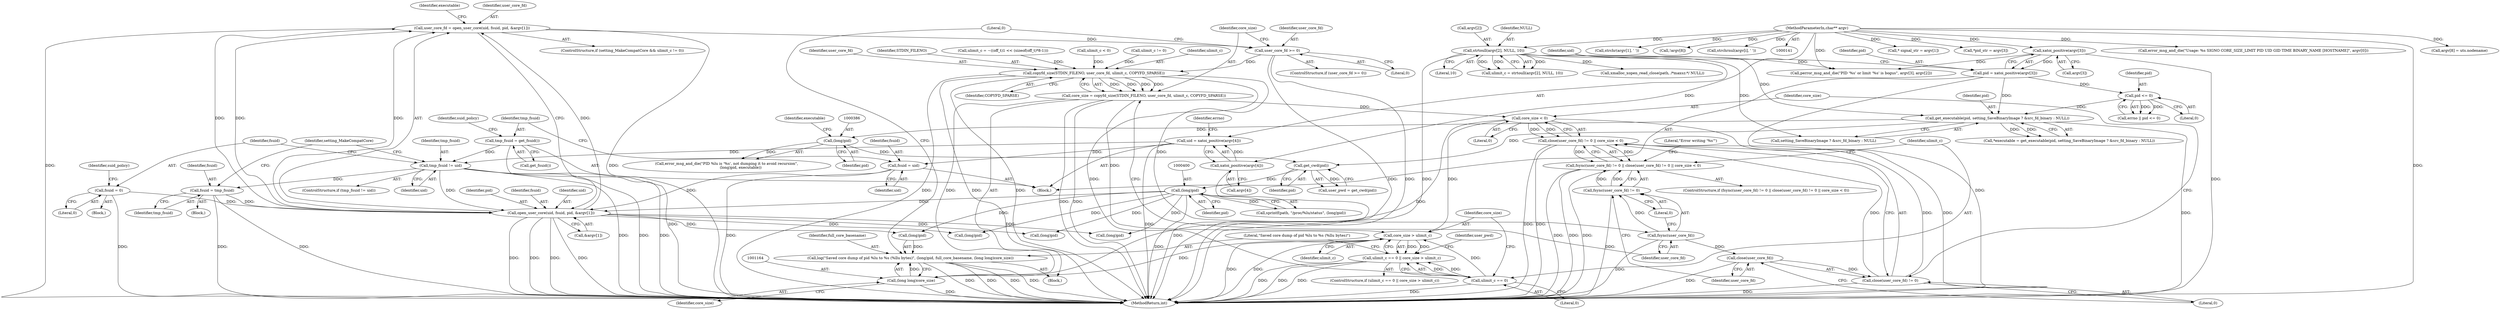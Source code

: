 digraph "0_abrt_80408e9e24a1c10f85fd969e1853e0f192157f92_0@API" {
"1000441" [label="(Call,user_core_fd = open_user_core(uid, fsuid, pid, &argv[1]))"];
"1000443" [label="(Call,open_user_core(uid, fsuid, pid, &argv[1]))"];
"1000420" [label="(Call,tmp_fsuid != uid)"];
"1000412" [label="(Call,tmp_fsuid = get_fsuid())"];
"1000307" [label="(Call,uid = xatoi_positive(argv[4]))"];
"1000309" [label="(Call,xatoi_positive(argv[4]))"];
"1000143" [label="(MethodParameterIn,char** argv)"];
"1000408" [label="(Call,fsuid = uid)"];
"1000424" [label="(Call,fsuid = 0)"];
"1000432" [label="(Call,fsuid = tmp_fsuid)"];
"1000399" [label="(Call,(long)pid)"];
"1000391" [label="(Call,get_cwd(pid))"];
"1000369" [label="(Call,get_executable(pid, setting_SaveBinaryImage ? &src_fd_binary : NULL))"];
"1000300" [label="(Call,pid = xatoi_positive(argv[3]))"];
"1000302" [label="(Call,xatoi_positive(argv[3]))"];
"1000316" [label="(Call,pid <= 0)"];
"1000269" [label="(Call,strtoull(argv[2], NULL, 10))"];
"1000385" [label="(Call,(long)pid)"];
"1001106" [label="(Call,user_core_fd >= 0)"];
"1001113" [label="(Call,copyfd_size(STDIN_FILENO, user_core_fd, ulimit_c, COPYFD_SPARSE))"];
"1001111" [label="(Call,core_size = copyfd_size(STDIN_FILENO, user_core_fd, ulimit_c, COPYFD_SPARSE))"];
"1001129" [label="(Call,core_size < 0)"];
"1001124" [label="(Call,close(user_core_fd) != 0 || core_size < 0)"];
"1001119" [label="(Call,fsync(user_core_fd) != 0 || close(user_core_fd) != 0 || core_size < 0)"];
"1001147" [label="(Call,core_size > ulimit_c)"];
"1001143" [label="(Call,ulimit_c == 0 || core_size > ulimit_c)"];
"1001163" [label="(Call,(long long)core_size)"];
"1001157" [label="(Call,log(\"Saved core dump of pid %lu to %s (%llu bytes)\", (long)pid, full_core_basename, (long long)core_size))"];
"1001121" [label="(Call,fsync(user_core_fd))"];
"1001120" [label="(Call,fsync(user_core_fd) != 0)"];
"1001126" [label="(Call,close(user_core_fd))"];
"1001125" [label="(Call,close(user_core_fd) != 0)"];
"1001144" [label="(Call,ulimit_c == 0)"];
"1000458" [label="(Call,(long)pid)"];
"1000410" [label="(Identifier,uid)"];
"1000273" [label="(Identifier,NULL)"];
"1001116" [label="(Identifier,ulimit_c)"];
"1000421" [label="(Identifier,tmp_fsuid)"];
"1001115" [label="(Identifier,user_core_fd)"];
"1000303" [label="(Call,argv[3])"];
"1001105" [label="(ControlStructure,if (user_core_fd >= 0))"];
"1000425" [label="(Identifier,fsuid)"];
"1000371" [label="(Call,setting_SaveBinaryImage ? &src_fd_binary : NULL)"];
"1001114" [label="(Identifier,STDIN_FILENO)"];
"1000443" [label="(Call,open_user_core(uid, fsuid, pid, &argv[1]))"];
"1000310" [label="(Call,argv[4])"];
"1000369" [label="(Call,get_executable(pid, setting_SaveBinaryImage ? &src_fd_binary : NULL))"];
"1000446" [label="(Identifier,pid)"];
"1000445" [label="(Identifier,fsuid)"];
"1000426" [label="(Literal,0)"];
"1000302" [label="(Call,xatoi_positive(argv[3]))"];
"1000432" [label="(Call,fsuid = tmp_fsuid)"];
"1000300" [label="(Call,pid = xatoi_positive(argv[3]))"];
"1000270" [label="(Call,argv[2])"];
"1001167" [label="(Literal,0)"];
"1000309" [label="(Call,xatoi_positive(argv[4]))"];
"1001165" [label="(Identifier,core_size)"];
"1001125" [label="(Call,close(user_core_fd) != 0)"];
"1000435" [label="(ControlStructure,if (setting_MakeCompatCore && ulimit_c != 0))"];
"1000256" [label="(Call,* signal_str = argv[1])"];
"1001146" [label="(Literal,0)"];
"1000143" [label="(MethodParameterIn,char** argv)"];
"1000413" [label="(Identifier,tmp_fsuid)"];
"1000431" [label="(Block,)"];
"1001159" [label="(Call,(long)pid)"];
"1000280" [label="(Call,ulimit_c = ~((off_t)1 << (sizeof(off_t)*8-1)))"];
"1000391" [label="(Call,get_cwd(pid))"];
"1000314" [label="(Call,errno || pid <= 0)"];
"1000412" [label="(Call,tmp_fsuid = get_fsuid())"];
"1001126" [label="(Call,close(user_core_fd))"];
"1000269" [label="(Call,strtoull(argv[2], NULL, 10))"];
"1000388" [label="(Identifier,executable)"];
"1001145" [label="(Identifier,ulimit_c)"];
"1001131" [label="(Literal,0)"];
"1000404" [label="(Call,xmalloc_xopen_read_close(path, /*maxsz:*/ NULL))"];
"1000419" [label="(ControlStructure,if (tmp_fsuid != uid))"];
"1000320" [label="(Call,perror_msg_and_die(\"PID '%s' or limit '%s' is bogus\", argv[3], argv[2]))"];
"1001129" [label="(Call,core_size < 0)"];
"1000318" [label="(Literal,0)"];
"1000316" [label="(Call,pid <= 0)"];
"1000387" [label="(Identifier,pid)"];
"1001120" [label="(Call,fsync(user_core_fd) != 0)"];
"1000370" [label="(Identifier,pid)"];
"1000274" [label="(Literal,10)"];
"1001117" [label="(Identifier,COPYFD_SPARSE)"];
"1000276" [label="(Call,ulimit_c < 0)"];
"1001128" [label="(Literal,0)"];
"1000429" [label="(Identifier,suid_policy)"];
"1000294" [label="(Call,*pid_str = argv[3])"];
"1001130" [label="(Identifier,core_size)"];
"1000308" [label="(Identifier,uid)"];
"1001144" [label="(Call,ulimit_c == 0)"];
"1001152" [label="(Identifier,user_pwd)"];
"1000267" [label="(Call,ulimit_c = strtoull(argv[2], NULL, 10))"];
"1000417" [label="(Identifier,suid_policy)"];
"1000453" [label="(Identifier,executable)"];
"1000437" [label="(Identifier,setting_MakeCompatCore)"];
"1000317" [label="(Identifier,pid)"];
"1000399" [label="(Call,(long)pid)"];
"1000401" [label="(Identifier,pid)"];
"1001113" [label="(Call,copyfd_size(STDIN_FILENO, user_core_fd, ulimit_c, COPYFD_SPARSE))"];
"1000423" [label="(Block,)"];
"1000444" [label="(Identifier,uid)"];
"1001111" [label="(Call,core_size = copyfd_size(STDIN_FILENO, user_core_fd, ulimit_c, COPYFD_SPARSE))"];
"1000170" [label="(Call,error_msg_and_die(\"Usage: %s SIGNO CORE_SIZE_LIMIT PID UID GID TIME BINARY_NAME [HOSTNAME]\", argv[0]))"];
"1000301" [label="(Identifier,pid)"];
"1000144" [label="(Block,)"];
"1000353" [label="(Call,argv[8] = uts.nodename)"];
"1001162" [label="(Identifier,full_core_basename)"];
"1001147" [label="(Call,core_size > ulimit_c)"];
"1001112" [label="(Identifier,core_size)"];
"1001106" [label="(Call,user_core_fd >= 0)"];
"1001118" [label="(ControlStructure,if (fsync(user_core_fd) != 0 || close(user_core_fd) != 0 || core_size < 0))"];
"1000447" [label="(Call,&argv[1])"];
"1000408" [label="(Call,fsuid = uid)"];
"1000176" [label="(Call,strchr(argv[1], ' '))"];
"1001127" [label="(Identifier,user_core_fd)"];
"1001157" [label="(Call,log(\"Saved core dump of pid %lu to %s (%llu bytes)\", (long)pid, full_core_basename, (long long)core_size))"];
"1000396" [label="(Call,sprintf(path, \"/proc/%lu/status\", (long)pid))"];
"1001158" [label="(Literal,\"Saved core dump of pid %lu to %s (%llu bytes)\")"];
"1000307" [label="(Call,uid = xatoi_positive(argv[4]))"];
"1001149" [label="(Identifier,ulimit_c)"];
"1001148" [label="(Identifier,core_size)"];
"1000433" [label="(Identifier,fsuid)"];
"1001108" [label="(Literal,0)"];
"1000383" [label="(Call,error_msg_and_die(\"PID %lu is '%s', not dumping it to avoid recursion\",\n                        (long)pid, executable))"];
"1001107" [label="(Identifier,user_core_fd)"];
"1000442" [label="(Identifier,user_core_fd)"];
"1000414" [label="(Call,get_fsuid())"];
"1001122" [label="(Identifier,user_core_fd)"];
"1001119" [label="(Call,fsync(user_core_fd) != 0 || close(user_core_fd) != 0 || core_size < 0)"];
"1001123" [label="(Literal,0)"];
"1000438" [label="(Call,ulimit_c != 0)"];
"1000441" [label="(Call,user_core_fd = open_user_core(uid, fsuid, pid, &argv[1]))"];
"1000385" [label="(Call,(long)pid)"];
"1001121" [label="(Call,fsync(user_core_fd))"];
"1000422" [label="(Identifier,uid)"];
"1000367" [label="(Call,*executable = get_executable(pid, setting_SaveBinaryImage ? &src_fd_binary : NULL))"];
"1000345" [label="(Call,!argv[8])"];
"1001124" [label="(Call,close(user_core_fd) != 0 || core_size < 0)"];
"1000589" [label="(Call,(long)pid)"];
"1001134" [label="(Literal,\"Error writing '%s'\")"];
"1001168" [label="(MethodReturn,int)"];
"1000420" [label="(Call,tmp_fsuid != uid)"];
"1000315" [label="(Identifier,errno)"];
"1001142" [label="(ControlStructure,if (ulimit_c == 0 || core_size > ulimit_c))"];
"1000409" [label="(Identifier,fsuid)"];
"1000195" [label="(Call,strchrnul(argv[i], ' '))"];
"1000610" [label="(Call,(long)pid)"];
"1001163" [label="(Call,(long long)core_size)"];
"1001143" [label="(Call,ulimit_c == 0 || core_size > ulimit_c)"];
"1000392" [label="(Identifier,pid)"];
"1001109" [label="(Block,)"];
"1000424" [label="(Call,fsuid = 0)"];
"1000434" [label="(Identifier,tmp_fsuid)"];
"1000389" [label="(Call,user_pwd = get_cwd(pid))"];
"1000441" -> "1000435"  [label="AST: "];
"1000441" -> "1000443"  [label="CFG: "];
"1000442" -> "1000441"  [label="AST: "];
"1000443" -> "1000441"  [label="AST: "];
"1000453" -> "1000441"  [label="CFG: "];
"1000441" -> "1001168"  [label="DDG: "];
"1000441" -> "1001168"  [label="DDG: "];
"1000443" -> "1000441"  [label="DDG: "];
"1000443" -> "1000441"  [label="DDG: "];
"1000443" -> "1000441"  [label="DDG: "];
"1000443" -> "1000441"  [label="DDG: "];
"1000441" -> "1001106"  [label="DDG: "];
"1000443" -> "1000447"  [label="CFG: "];
"1000444" -> "1000443"  [label="AST: "];
"1000445" -> "1000443"  [label="AST: "];
"1000446" -> "1000443"  [label="AST: "];
"1000447" -> "1000443"  [label="AST: "];
"1000443" -> "1001168"  [label="DDG: "];
"1000443" -> "1001168"  [label="DDG: "];
"1000443" -> "1001168"  [label="DDG: "];
"1000443" -> "1001168"  [label="DDG: "];
"1000420" -> "1000443"  [label="DDG: "];
"1000408" -> "1000443"  [label="DDG: "];
"1000424" -> "1000443"  [label="DDG: "];
"1000432" -> "1000443"  [label="DDG: "];
"1000399" -> "1000443"  [label="DDG: "];
"1000443" -> "1000458"  [label="DDG: "];
"1000443" -> "1000589"  [label="DDG: "];
"1000443" -> "1000610"  [label="DDG: "];
"1000443" -> "1001159"  [label="DDG: "];
"1000420" -> "1000419"  [label="AST: "];
"1000420" -> "1000422"  [label="CFG: "];
"1000421" -> "1000420"  [label="AST: "];
"1000422" -> "1000420"  [label="AST: "];
"1000425" -> "1000420"  [label="CFG: "];
"1000437" -> "1000420"  [label="CFG: "];
"1000420" -> "1001168"  [label="DDG: "];
"1000420" -> "1001168"  [label="DDG: "];
"1000420" -> "1001168"  [label="DDG: "];
"1000412" -> "1000420"  [label="DDG: "];
"1000307" -> "1000420"  [label="DDG: "];
"1000420" -> "1000432"  [label="DDG: "];
"1000412" -> "1000144"  [label="AST: "];
"1000412" -> "1000414"  [label="CFG: "];
"1000413" -> "1000412"  [label="AST: "];
"1000414" -> "1000412"  [label="AST: "];
"1000417" -> "1000412"  [label="CFG: "];
"1000412" -> "1001168"  [label="DDG: "];
"1000307" -> "1000144"  [label="AST: "];
"1000307" -> "1000309"  [label="CFG: "];
"1000308" -> "1000307"  [label="AST: "];
"1000309" -> "1000307"  [label="AST: "];
"1000315" -> "1000307"  [label="CFG: "];
"1000307" -> "1001168"  [label="DDG: "];
"1000309" -> "1000307"  [label="DDG: "];
"1000307" -> "1000408"  [label="DDG: "];
"1000309" -> "1000310"  [label="CFG: "];
"1000310" -> "1000309"  [label="AST: "];
"1000309" -> "1001168"  [label="DDG: "];
"1000143" -> "1000309"  [label="DDG: "];
"1000143" -> "1000141"  [label="AST: "];
"1000143" -> "1001168"  [label="DDG: "];
"1000143" -> "1000170"  [label="DDG: "];
"1000143" -> "1000176"  [label="DDG: "];
"1000143" -> "1000195"  [label="DDG: "];
"1000143" -> "1000256"  [label="DDG: "];
"1000143" -> "1000269"  [label="DDG: "];
"1000143" -> "1000294"  [label="DDG: "];
"1000143" -> "1000302"  [label="DDG: "];
"1000143" -> "1000320"  [label="DDG: "];
"1000143" -> "1000345"  [label="DDG: "];
"1000143" -> "1000353"  [label="DDG: "];
"1000408" -> "1000144"  [label="AST: "];
"1000408" -> "1000410"  [label="CFG: "];
"1000409" -> "1000408"  [label="AST: "];
"1000410" -> "1000408"  [label="AST: "];
"1000413" -> "1000408"  [label="CFG: "];
"1000408" -> "1001168"  [label="DDG: "];
"1000424" -> "1000423"  [label="AST: "];
"1000424" -> "1000426"  [label="CFG: "];
"1000425" -> "1000424"  [label="AST: "];
"1000426" -> "1000424"  [label="AST: "];
"1000429" -> "1000424"  [label="CFG: "];
"1000424" -> "1001168"  [label="DDG: "];
"1000432" -> "1000431"  [label="AST: "];
"1000432" -> "1000434"  [label="CFG: "];
"1000433" -> "1000432"  [label="AST: "];
"1000434" -> "1000432"  [label="AST: "];
"1000437" -> "1000432"  [label="CFG: "];
"1000432" -> "1001168"  [label="DDG: "];
"1000432" -> "1001168"  [label="DDG: "];
"1000399" -> "1000396"  [label="AST: "];
"1000399" -> "1000401"  [label="CFG: "];
"1000400" -> "1000399"  [label="AST: "];
"1000401" -> "1000399"  [label="AST: "];
"1000396" -> "1000399"  [label="CFG: "];
"1000399" -> "1001168"  [label="DDG: "];
"1000399" -> "1000396"  [label="DDG: "];
"1000391" -> "1000399"  [label="DDG: "];
"1000399" -> "1000458"  [label="DDG: "];
"1000399" -> "1000589"  [label="DDG: "];
"1000399" -> "1000610"  [label="DDG: "];
"1000399" -> "1001159"  [label="DDG: "];
"1000391" -> "1000389"  [label="AST: "];
"1000391" -> "1000392"  [label="CFG: "];
"1000392" -> "1000391"  [label="AST: "];
"1000389" -> "1000391"  [label="CFG: "];
"1000391" -> "1000389"  [label="DDG: "];
"1000369" -> "1000391"  [label="DDG: "];
"1000385" -> "1000391"  [label="DDG: "];
"1000369" -> "1000367"  [label="AST: "];
"1000369" -> "1000371"  [label="CFG: "];
"1000370" -> "1000369"  [label="AST: "];
"1000371" -> "1000369"  [label="AST: "];
"1000367" -> "1000369"  [label="CFG: "];
"1000369" -> "1001168"  [label="DDG: "];
"1000369" -> "1000367"  [label="DDG: "];
"1000369" -> "1000367"  [label="DDG: "];
"1000300" -> "1000369"  [label="DDG: "];
"1000316" -> "1000369"  [label="DDG: "];
"1000269" -> "1000369"  [label="DDG: "];
"1000369" -> "1000385"  [label="DDG: "];
"1000300" -> "1000144"  [label="AST: "];
"1000300" -> "1000302"  [label="CFG: "];
"1000301" -> "1000300"  [label="AST: "];
"1000302" -> "1000300"  [label="AST: "];
"1000308" -> "1000300"  [label="CFG: "];
"1000300" -> "1001168"  [label="DDG: "];
"1000302" -> "1000300"  [label="DDG: "];
"1000300" -> "1000316"  [label="DDG: "];
"1000302" -> "1000303"  [label="CFG: "];
"1000303" -> "1000302"  [label="AST: "];
"1000302" -> "1001168"  [label="DDG: "];
"1000302" -> "1000320"  [label="DDG: "];
"1000316" -> "1000314"  [label="AST: "];
"1000316" -> "1000318"  [label="CFG: "];
"1000317" -> "1000316"  [label="AST: "];
"1000318" -> "1000316"  [label="AST: "];
"1000314" -> "1000316"  [label="CFG: "];
"1000316" -> "1000314"  [label="DDG: "];
"1000316" -> "1000314"  [label="DDG: "];
"1000269" -> "1000267"  [label="AST: "];
"1000269" -> "1000274"  [label="CFG: "];
"1000270" -> "1000269"  [label="AST: "];
"1000273" -> "1000269"  [label="AST: "];
"1000274" -> "1000269"  [label="AST: "];
"1000267" -> "1000269"  [label="CFG: "];
"1000269" -> "1001168"  [label="DDG: "];
"1000269" -> "1000267"  [label="DDG: "];
"1000269" -> "1000267"  [label="DDG: "];
"1000269" -> "1000267"  [label="DDG: "];
"1000269" -> "1000320"  [label="DDG: "];
"1000269" -> "1000371"  [label="DDG: "];
"1000269" -> "1000404"  [label="DDG: "];
"1000385" -> "1000383"  [label="AST: "];
"1000385" -> "1000387"  [label="CFG: "];
"1000386" -> "1000385"  [label="AST: "];
"1000387" -> "1000385"  [label="AST: "];
"1000388" -> "1000385"  [label="CFG: "];
"1000385" -> "1000383"  [label="DDG: "];
"1001106" -> "1001105"  [label="AST: "];
"1001106" -> "1001108"  [label="CFG: "];
"1001107" -> "1001106"  [label="AST: "];
"1001108" -> "1001106"  [label="AST: "];
"1001112" -> "1001106"  [label="CFG: "];
"1001167" -> "1001106"  [label="CFG: "];
"1001106" -> "1001168"  [label="DDG: "];
"1001106" -> "1001168"  [label="DDG: "];
"1001106" -> "1001113"  [label="DDG: "];
"1001113" -> "1001111"  [label="AST: "];
"1001113" -> "1001117"  [label="CFG: "];
"1001114" -> "1001113"  [label="AST: "];
"1001115" -> "1001113"  [label="AST: "];
"1001116" -> "1001113"  [label="AST: "];
"1001117" -> "1001113"  [label="AST: "];
"1001111" -> "1001113"  [label="CFG: "];
"1001113" -> "1001168"  [label="DDG: "];
"1001113" -> "1001168"  [label="DDG: "];
"1001113" -> "1001168"  [label="DDG: "];
"1001113" -> "1001111"  [label="DDG: "];
"1001113" -> "1001111"  [label="DDG: "];
"1001113" -> "1001111"  [label="DDG: "];
"1001113" -> "1001111"  [label="DDG: "];
"1000280" -> "1001113"  [label="DDG: "];
"1000276" -> "1001113"  [label="DDG: "];
"1000438" -> "1001113"  [label="DDG: "];
"1001113" -> "1001121"  [label="DDG: "];
"1001113" -> "1001144"  [label="DDG: "];
"1001111" -> "1001109"  [label="AST: "];
"1001112" -> "1001111"  [label="AST: "];
"1001122" -> "1001111"  [label="CFG: "];
"1001111" -> "1001168"  [label="DDG: "];
"1001111" -> "1001168"  [label="DDG: "];
"1001111" -> "1001129"  [label="DDG: "];
"1001111" -> "1001147"  [label="DDG: "];
"1001111" -> "1001163"  [label="DDG: "];
"1001129" -> "1001124"  [label="AST: "];
"1001129" -> "1001131"  [label="CFG: "];
"1001130" -> "1001129"  [label="AST: "];
"1001131" -> "1001129"  [label="AST: "];
"1001124" -> "1001129"  [label="CFG: "];
"1001129" -> "1001168"  [label="DDG: "];
"1001129" -> "1001124"  [label="DDG: "];
"1001129" -> "1001124"  [label="DDG: "];
"1001129" -> "1001147"  [label="DDG: "];
"1001129" -> "1001163"  [label="DDG: "];
"1001124" -> "1001119"  [label="AST: "];
"1001124" -> "1001125"  [label="CFG: "];
"1001125" -> "1001124"  [label="AST: "];
"1001119" -> "1001124"  [label="CFG: "];
"1001124" -> "1001168"  [label="DDG: "];
"1001124" -> "1001168"  [label="DDG: "];
"1001124" -> "1001119"  [label="DDG: "];
"1001124" -> "1001119"  [label="DDG: "];
"1001125" -> "1001124"  [label="DDG: "];
"1001125" -> "1001124"  [label="DDG: "];
"1001119" -> "1001118"  [label="AST: "];
"1001119" -> "1001120"  [label="CFG: "];
"1001120" -> "1001119"  [label="AST: "];
"1001134" -> "1001119"  [label="CFG: "];
"1001145" -> "1001119"  [label="CFG: "];
"1001119" -> "1001168"  [label="DDG: "];
"1001119" -> "1001168"  [label="DDG: "];
"1001119" -> "1001168"  [label="DDG: "];
"1001120" -> "1001119"  [label="DDG: "];
"1001120" -> "1001119"  [label="DDG: "];
"1001147" -> "1001143"  [label="AST: "];
"1001147" -> "1001149"  [label="CFG: "];
"1001148" -> "1001147"  [label="AST: "];
"1001149" -> "1001147"  [label="AST: "];
"1001143" -> "1001147"  [label="CFG: "];
"1001147" -> "1001168"  [label="DDG: "];
"1001147" -> "1001168"  [label="DDG: "];
"1001147" -> "1001143"  [label="DDG: "];
"1001147" -> "1001143"  [label="DDG: "];
"1001144" -> "1001147"  [label="DDG: "];
"1001147" -> "1001163"  [label="DDG: "];
"1001143" -> "1001142"  [label="AST: "];
"1001143" -> "1001144"  [label="CFG: "];
"1001144" -> "1001143"  [label="AST: "];
"1001152" -> "1001143"  [label="CFG: "];
"1001158" -> "1001143"  [label="CFG: "];
"1001143" -> "1001168"  [label="DDG: "];
"1001143" -> "1001168"  [label="DDG: "];
"1001143" -> "1001168"  [label="DDG: "];
"1001144" -> "1001143"  [label="DDG: "];
"1001144" -> "1001143"  [label="DDG: "];
"1001163" -> "1001157"  [label="AST: "];
"1001163" -> "1001165"  [label="CFG: "];
"1001164" -> "1001163"  [label="AST: "];
"1001165" -> "1001163"  [label="AST: "];
"1001157" -> "1001163"  [label="CFG: "];
"1001163" -> "1001168"  [label="DDG: "];
"1001163" -> "1001157"  [label="DDG: "];
"1001157" -> "1001109"  [label="AST: "];
"1001158" -> "1001157"  [label="AST: "];
"1001159" -> "1001157"  [label="AST: "];
"1001162" -> "1001157"  [label="AST: "];
"1001167" -> "1001157"  [label="CFG: "];
"1001157" -> "1001168"  [label="DDG: "];
"1001157" -> "1001168"  [label="DDG: "];
"1001157" -> "1001168"  [label="DDG: "];
"1001157" -> "1001168"  [label="DDG: "];
"1001159" -> "1001157"  [label="DDG: "];
"1001121" -> "1001120"  [label="AST: "];
"1001121" -> "1001122"  [label="CFG: "];
"1001122" -> "1001121"  [label="AST: "];
"1001123" -> "1001121"  [label="CFG: "];
"1001121" -> "1001168"  [label="DDG: "];
"1001121" -> "1001120"  [label="DDG: "];
"1001121" -> "1001126"  [label="DDG: "];
"1001120" -> "1001123"  [label="CFG: "];
"1001123" -> "1001120"  [label="AST: "];
"1001127" -> "1001120"  [label="CFG: "];
"1001120" -> "1001168"  [label="DDG: "];
"1001126" -> "1001125"  [label="AST: "];
"1001126" -> "1001127"  [label="CFG: "];
"1001127" -> "1001126"  [label="AST: "];
"1001128" -> "1001126"  [label="CFG: "];
"1001126" -> "1001168"  [label="DDG: "];
"1001126" -> "1001125"  [label="DDG: "];
"1001125" -> "1001128"  [label="CFG: "];
"1001128" -> "1001125"  [label="AST: "];
"1001130" -> "1001125"  [label="CFG: "];
"1001125" -> "1001168"  [label="DDG: "];
"1001144" -> "1001146"  [label="CFG: "];
"1001145" -> "1001144"  [label="AST: "];
"1001146" -> "1001144"  [label="AST: "];
"1001148" -> "1001144"  [label="CFG: "];
"1001144" -> "1001168"  [label="DDG: "];
}

